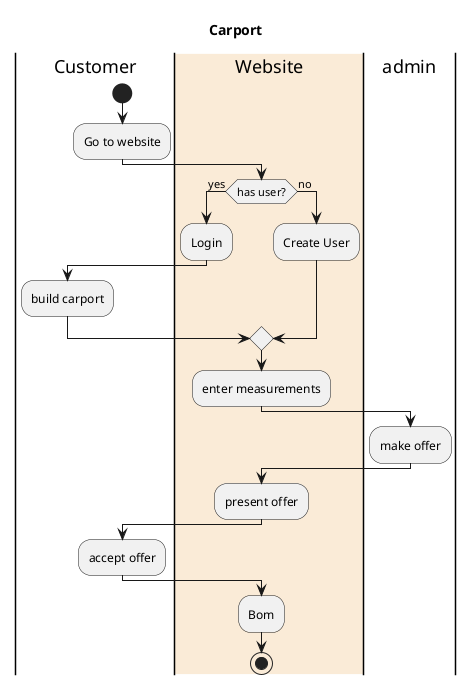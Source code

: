 @startuml
Title Carport
/' swim lanes '/
|Customer|
start
:Go to website;
|#antiqueWhite|Website|
if (has user?) is (yes) then
  :Login;
  |Customer|
  :build carport;
else (no)
  |Website|
  :Create User;
endif
|Website|
:enter measurements;
|admin|
:make offer;
|Website|
:present offer;
|Customer|
:accept offer;
|Website|
:Bom;
stop
@enduml